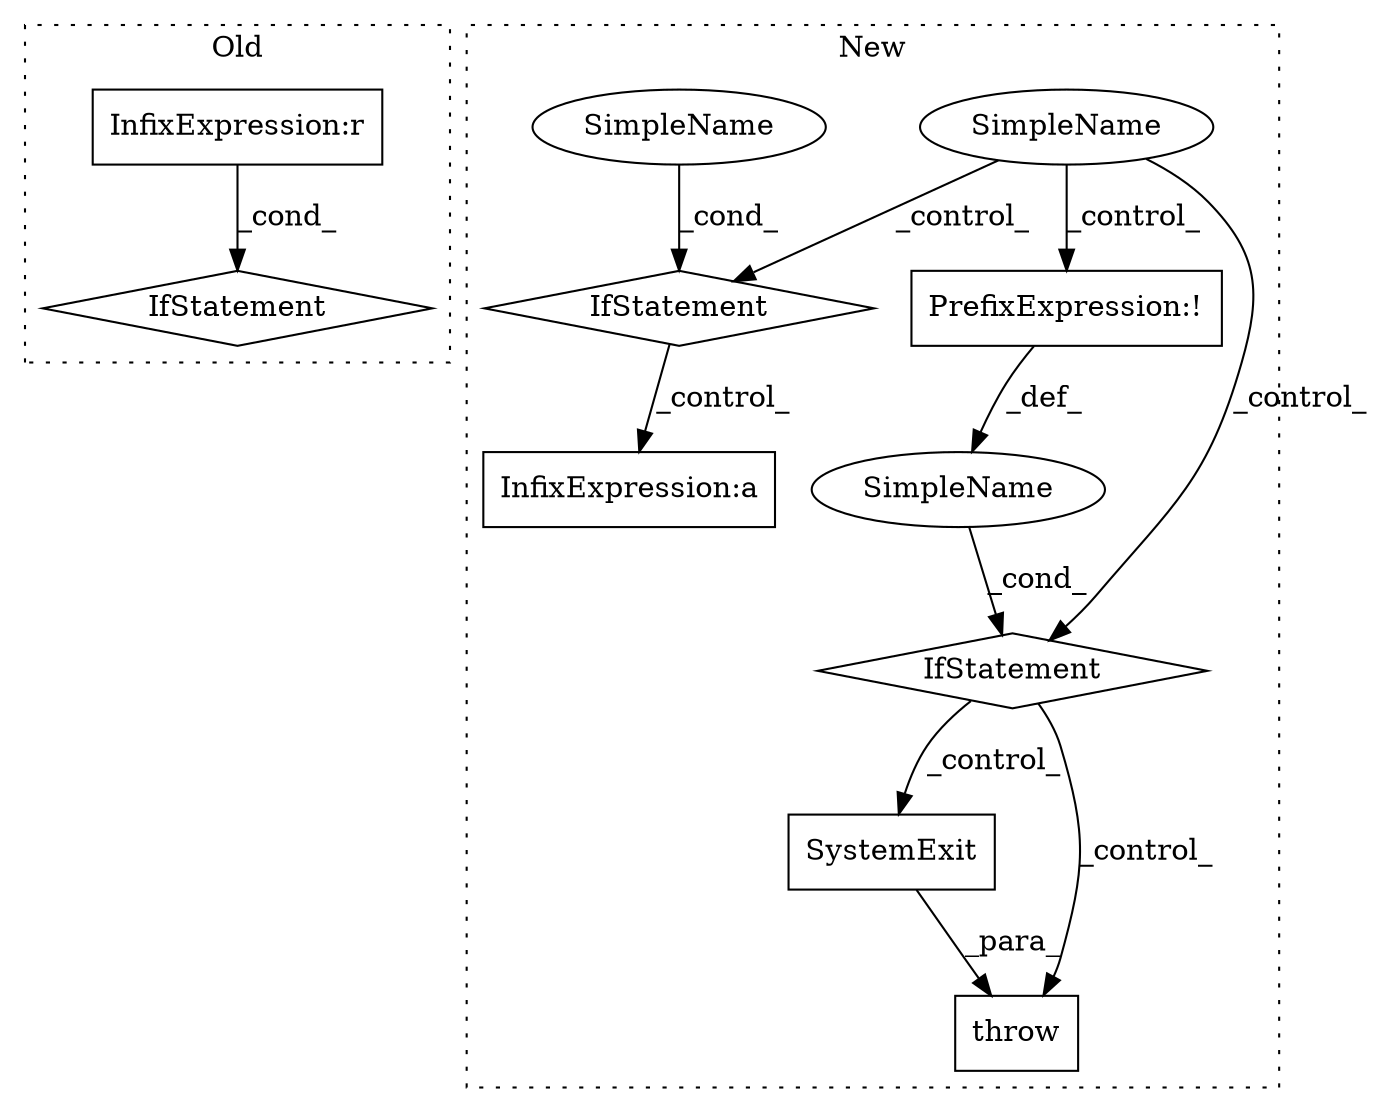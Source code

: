 digraph G {
subgraph cluster0 {
1 [label="IfStatement" a="25" s="426,458" l="4,2" shape="diamond"];
7 [label="InfixExpression:r" a="27" s="446" l="4" shape="box"];
label = "Old";
style="dotted";
}
subgraph cluster1 {
2 [label="SystemExit" a="32" s="1104,1160" l="11,1" shape="box"];
3 [label="IfStatement" a="25" s="1054,1086" l="4,2" shape="diamond"];
4 [label="SimpleName" a="42" s="" l="" shape="ellipse"];
5 [label="throw" a="53" s="1098" l="6" shape="box"];
6 [label="SimpleName" a="42" s="869" l="3" shape="ellipse"];
8 [label="IfStatement" a="25" s="903,940" l="4,2" shape="diamond"];
9 [label="InfixExpression:a" a="27" s="989" l="3" shape="box"];
10 [label="PrefixExpression:!" a="38" s="1058" l="1" shape="box"];
11 [label="SimpleName" a="42" s="" l="" shape="ellipse"];
label = "New";
style="dotted";
}
2 -> 5 [label="_para_"];
3 -> 5 [label="_control_"];
3 -> 2 [label="_control_"];
4 -> 3 [label="_cond_"];
6 -> 10 [label="_control_"];
6 -> 3 [label="_control_"];
6 -> 8 [label="_control_"];
7 -> 1 [label="_cond_"];
8 -> 9 [label="_control_"];
10 -> 4 [label="_def_"];
11 -> 8 [label="_cond_"];
}